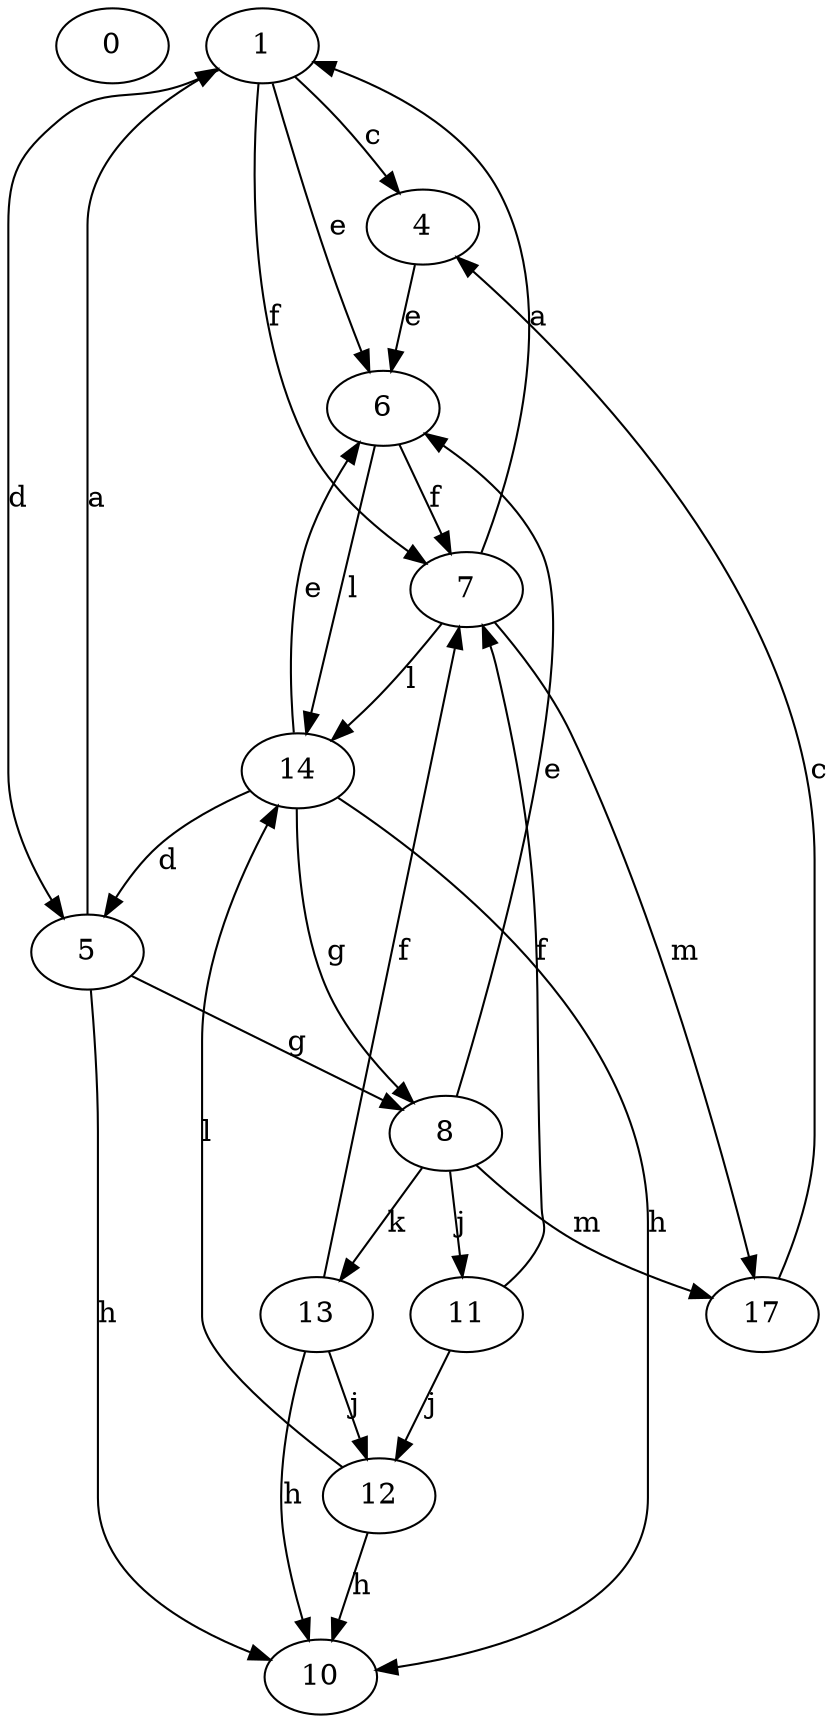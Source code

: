 strict digraph  {
0;
1;
4;
5;
6;
7;
8;
10;
11;
12;
13;
14;
17;
1 -> 4  [label=c];
1 -> 5  [label=d];
1 -> 6  [label=e];
1 -> 7  [label=f];
4 -> 6  [label=e];
5 -> 1  [label=a];
5 -> 8  [label=g];
5 -> 10  [label=h];
6 -> 7  [label=f];
6 -> 14  [label=l];
7 -> 1  [label=a];
7 -> 14  [label=l];
7 -> 17  [label=m];
8 -> 6  [label=e];
8 -> 11  [label=j];
8 -> 13  [label=k];
8 -> 17  [label=m];
11 -> 7  [label=f];
11 -> 12  [label=j];
12 -> 10  [label=h];
12 -> 14  [label=l];
13 -> 7  [label=f];
13 -> 10  [label=h];
13 -> 12  [label=j];
14 -> 5  [label=d];
14 -> 6  [label=e];
14 -> 8  [label=g];
14 -> 10  [label=h];
17 -> 4  [label=c];
}
